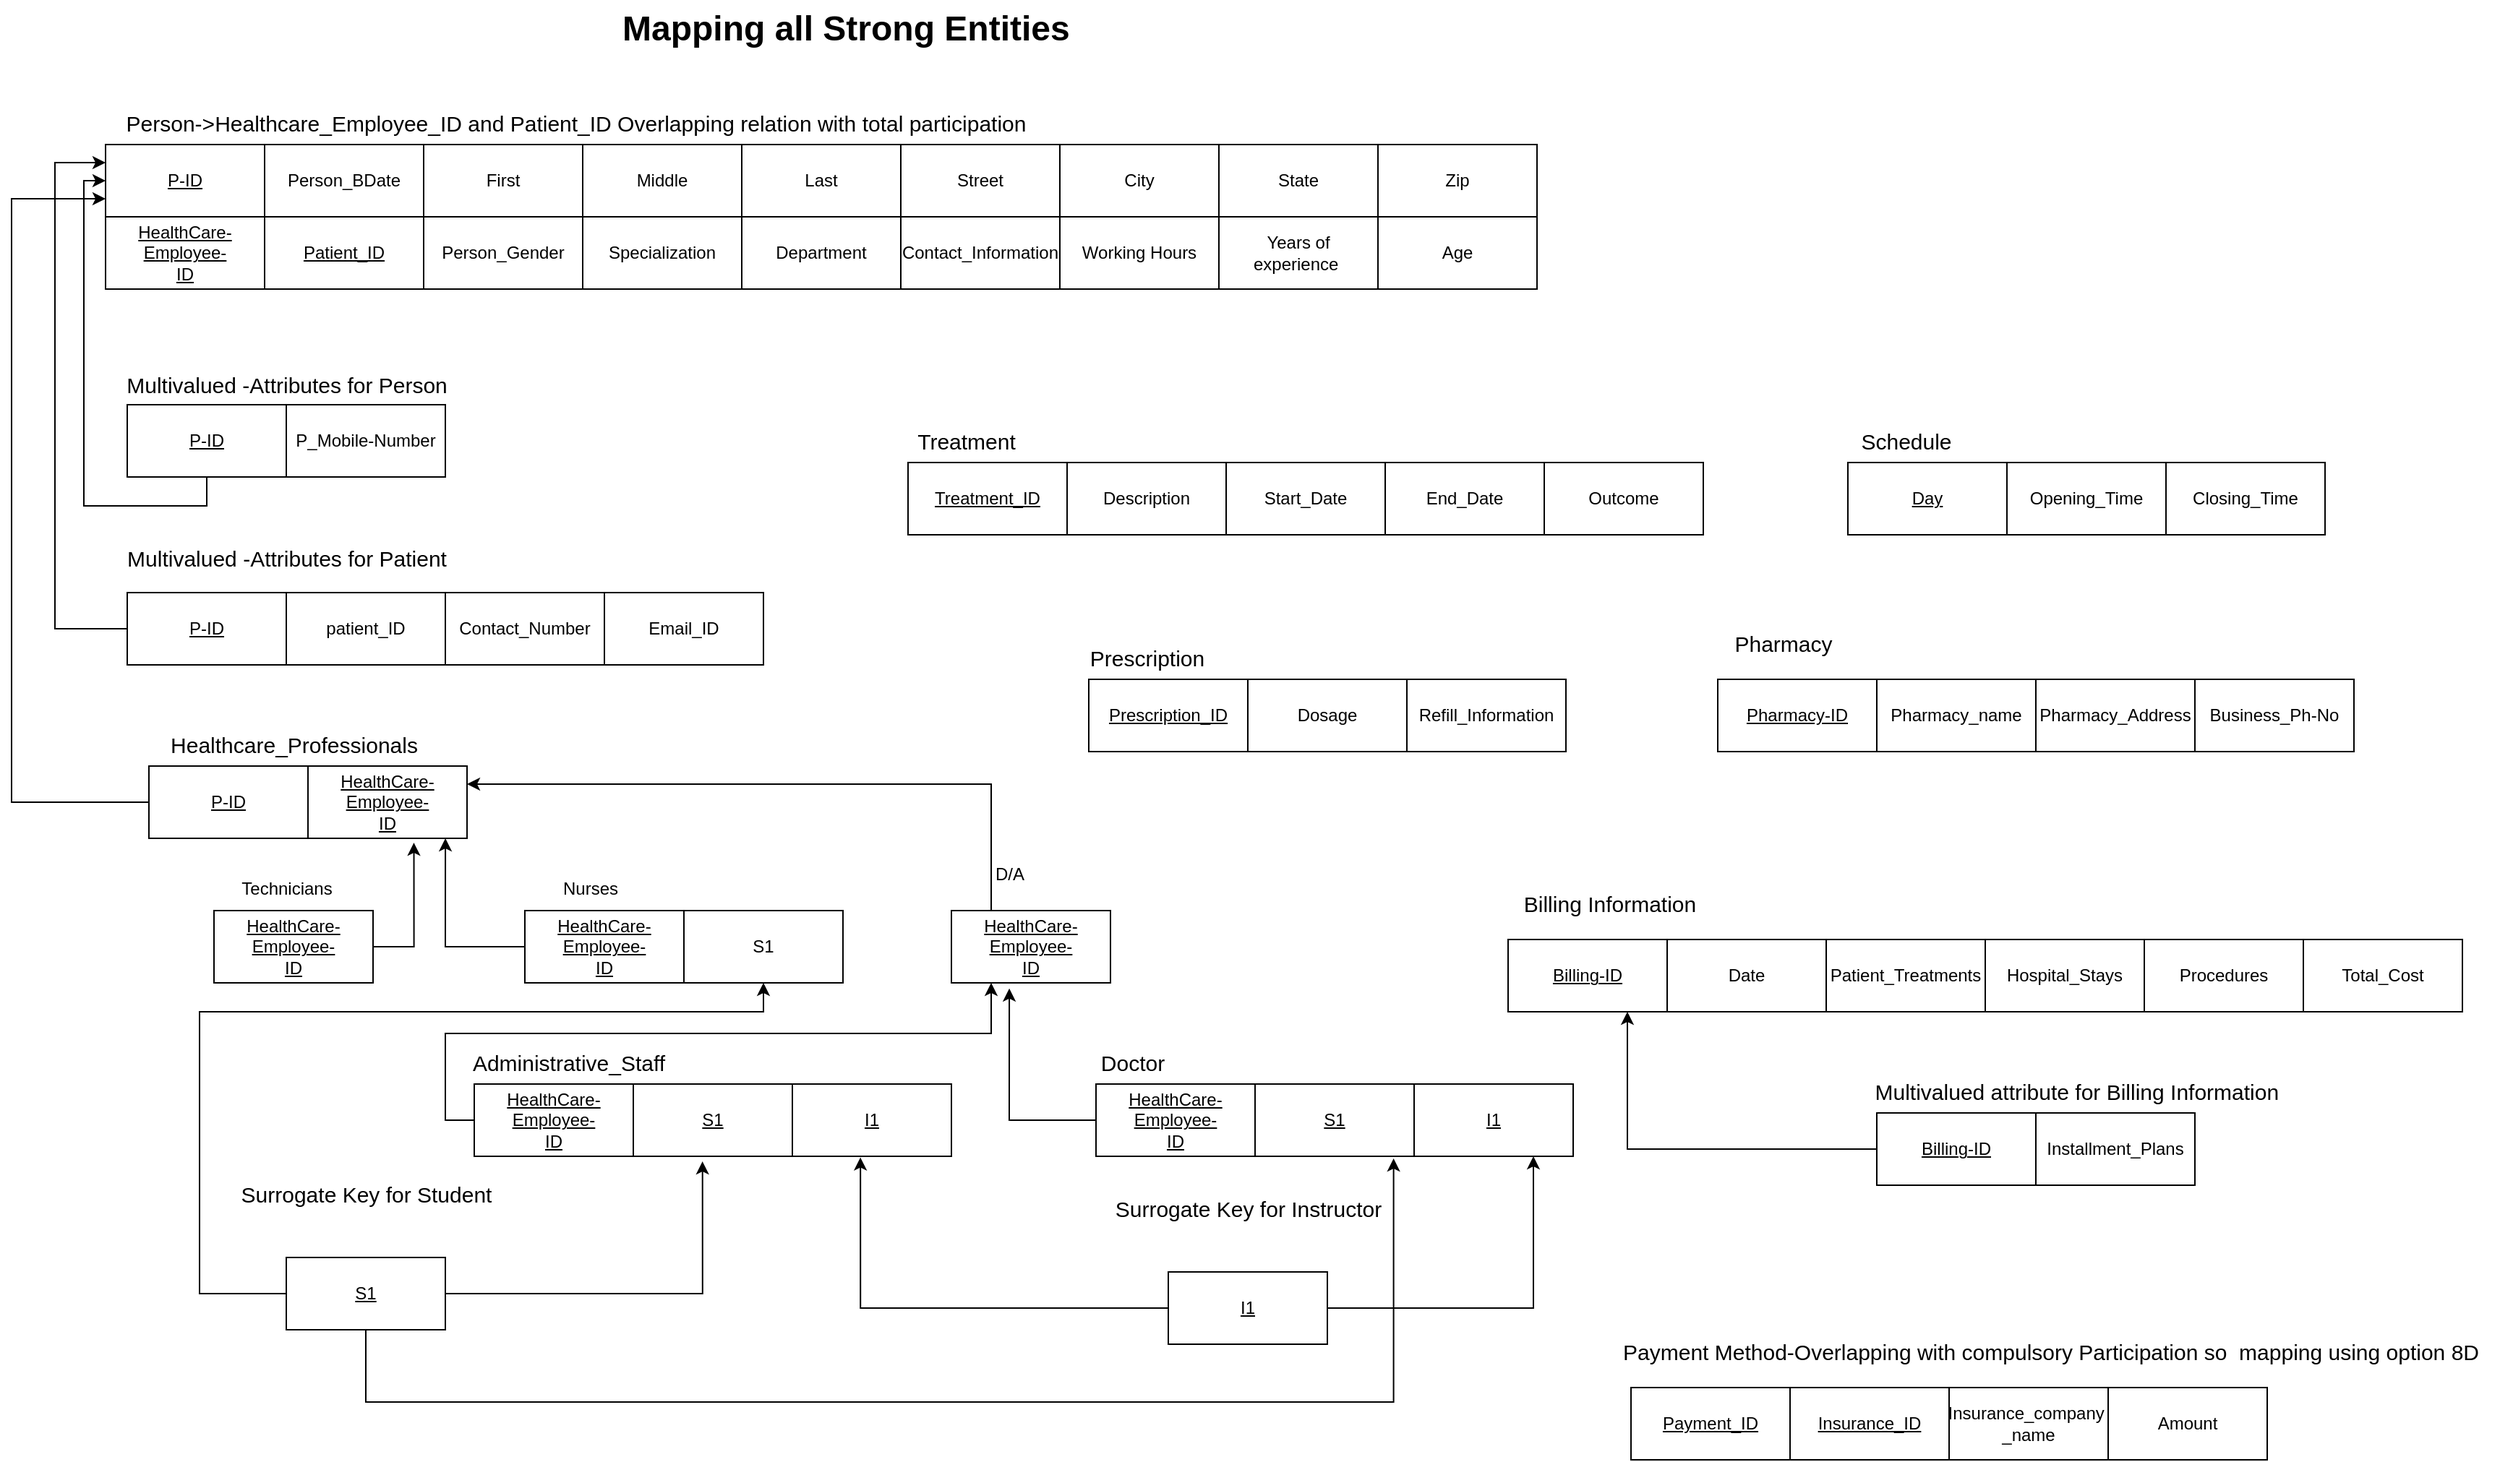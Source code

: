 <mxfile version="24.1.0" type="device">
  <diagram name="Page-1" id="EUW1Z4g2PXvwDeIXTHnB">
    <mxGraphModel dx="2759" dy="1187" grid="1" gridSize="10" guides="1" tooltips="1" connect="1" arrows="1" fold="1" page="1" pageScale="1" pageWidth="850" pageHeight="1100" math="0" shadow="0">
      <root>
        <mxCell id="0" />
        <mxCell id="1" parent="0" />
        <mxCell id="YUOWZxioSTdyBVPn-1Z8-24" value="Person_BDate" style="html=1;whiteSpace=wrap;" parent="1" vertex="1">
          <mxGeometry x="125" y="120" width="110" height="50" as="geometry" />
        </mxCell>
        <mxCell id="YUOWZxioSTdyBVPn-1Z8-25" value="Last" style="html=1;whiteSpace=wrap;" parent="1" vertex="1">
          <mxGeometry x="455" y="120" width="110" height="50" as="geometry" />
        </mxCell>
        <mxCell id="YUOWZxioSTdyBVPn-1Z8-26" value="&lt;u&gt;P-ID&lt;/u&gt;" style="html=1;whiteSpace=wrap;" parent="1" vertex="1">
          <mxGeometry x="15" y="120" width="110" height="50" as="geometry" />
        </mxCell>
        <mxCell id="YUOWZxioSTdyBVPn-1Z8-27" value="First" style="html=1;whiteSpace=wrap;" parent="1" vertex="1">
          <mxGeometry x="235" y="120" width="110" height="50" as="geometry" />
        </mxCell>
        <mxCell id="YUOWZxioSTdyBVPn-1Z8-28" value="Street" style="html=1;whiteSpace=wrap;" parent="1" vertex="1">
          <mxGeometry x="565" y="120" width="110" height="50" as="geometry" />
        </mxCell>
        <mxCell id="YUOWZxioSTdyBVPn-1Z8-29" value="Person_Gender" style="html=1;whiteSpace=wrap;" parent="1" vertex="1">
          <mxGeometry x="235" y="170" width="110" height="50" as="geometry" />
        </mxCell>
        <mxCell id="YUOWZxioSTdyBVPn-1Z8-30" value="Middle" style="html=1;whiteSpace=wrap;" parent="1" vertex="1">
          <mxGeometry x="345" y="120" width="110" height="50" as="geometry" />
        </mxCell>
        <mxCell id="YUOWZxioSTdyBVPn-1Z8-33" value="State" style="html=1;whiteSpace=wrap;" parent="1" vertex="1">
          <mxGeometry x="785" y="120" width="110" height="50" as="geometry" />
        </mxCell>
        <mxCell id="YUOWZxioSTdyBVPn-1Z8-34" value="Zip&lt;span style=&quot;color: rgba(0, 0, 0, 0); font-family: monospace; font-size: 0px; text-align: start; text-wrap: nowrap;&quot;&gt;%3CmxGraphModel%3E%3Croot%3E%3CmxCell%20id%3D%220%22%2F%3E%3CmxCell%20id%3D%221%22%20parent%3D%220%22%2F%3E%3CmxCell%20id%3D%222%22%20value%3D%22City%22%20style%3D%22html%3D1%3BwhiteSpace%3Dwrap%3B%22%20vertex%3D%221%22%20parent%3D%221%22%3E%3CmxGeometry%20x%3D%22675%22%20y%3D%22120%22%20width%3D%22110%22%20height%3D%2250%22%20as%3D%22geometry%22%2F%3E%3C%2FmxCell%3E%3C%2Froot%3E%3C%2FmxGraphModel%3E&lt;/span&gt;" style="html=1;whiteSpace=wrap;" parent="1" vertex="1">
          <mxGeometry x="895" y="120" width="110" height="50" as="geometry" />
        </mxCell>
        <mxCell id="YUOWZxioSTdyBVPn-1Z8-35" value="Working Hours" style="html=1;whiteSpace=wrap;" parent="1" vertex="1">
          <mxGeometry x="675" y="170" width="110" height="50" as="geometry" />
        </mxCell>
        <mxCell id="YUOWZxioSTdyBVPn-1Z8-36" value="Contact_Information" style="html=1;whiteSpace=wrap;" parent="1" vertex="1">
          <mxGeometry x="565" y="170" width="110" height="50" as="geometry" />
        </mxCell>
        <mxCell id="YUOWZxioSTdyBVPn-1Z8-37" value="City" style="html=1;whiteSpace=wrap;" parent="1" vertex="1">
          <mxGeometry x="675" y="120" width="110" height="50" as="geometry" />
        </mxCell>
        <mxCell id="YUOWZxioSTdyBVPn-1Z8-45" value="Department" style="html=1;whiteSpace=wrap;" parent="1" vertex="1">
          <mxGeometry x="455" y="170" width="110" height="50" as="geometry" />
        </mxCell>
        <mxCell id="YUOWZxioSTdyBVPn-1Z8-46" value="Specialization" style="html=1;whiteSpace=wrap;" parent="1" vertex="1">
          <mxGeometry x="345" y="170" width="110" height="50" as="geometry" />
        </mxCell>
        <mxCell id="YUOWZxioSTdyBVPn-1Z8-49" value="&lt;u&gt;HealthCare-&lt;/u&gt;&lt;div&gt;&lt;u&gt;Employee-&lt;/u&gt;&lt;/div&gt;&lt;div&gt;&lt;u&gt;ID&lt;/u&gt;&lt;/div&gt;" style="html=1;whiteSpace=wrap;" parent="1" vertex="1">
          <mxGeometry x="15" y="170" width="110" height="50" as="geometry" />
        </mxCell>
        <mxCell id="YUOWZxioSTdyBVPn-1Z8-54" value="Years of experience&amp;nbsp;" style="html=1;whiteSpace=wrap;" parent="1" vertex="1">
          <mxGeometry x="785" y="170" width="110" height="50" as="geometry" />
        </mxCell>
        <mxCell id="YUOWZxioSTdyBVPn-1Z8-55" value="Age" style="html=1;whiteSpace=wrap;" parent="1" vertex="1">
          <mxGeometry x="895" y="170" width="110" height="50" as="geometry" />
        </mxCell>
        <mxCell id="YUOWZxioSTdyBVPn-1Z8-56" value="&lt;u&gt;Patient_ID&lt;/u&gt;" style="html=1;whiteSpace=wrap;" parent="1" vertex="1">
          <mxGeometry x="125" y="170" width="110" height="50" as="geometry" />
        </mxCell>
        <mxCell id="YUOWZxioSTdyBVPn-1Z8-63" value="&lt;font style=&quot;font-size: 15px;&quot;&gt;Person-&amp;gt;Healthcare_Employee_ID and Patient_ID Overlapping relation with total participation&lt;/font&gt;" style="text;html=1;align=center;verticalAlign=middle;resizable=0;points=[];autosize=1;strokeColor=none;fillColor=none;" parent="1" vertex="1">
          <mxGeometry x="15" y="90" width="650" height="30" as="geometry" />
        </mxCell>
        <mxCell id="YUOWZxioSTdyBVPn-1Z8-64" value="&lt;font style=&quot;font-size: 15px;&quot;&gt;Multivalued -Attributes for Person&lt;/font&gt;&lt;div style=&quot;font-size: 15px;&quot;&gt;&lt;br&gt;&lt;/div&gt;" style="text;html=1;align=center;verticalAlign=middle;resizable=0;points=[];autosize=1;strokeColor=none;fillColor=none;" parent="1" vertex="1">
          <mxGeometry x="15" y="270" width="250" height="50" as="geometry" />
        </mxCell>
        <mxCell id="YUOWZxioSTdyBVPn-1Z8-67" style="edgeStyle=orthogonalEdgeStyle;rounded=0;orthogonalLoop=1;jettySize=auto;html=1;exitX=0.5;exitY=1;exitDx=0;exitDy=0;entryX=0;entryY=0.5;entryDx=0;entryDy=0;" parent="1" source="YUOWZxioSTdyBVPn-1Z8-65" target="YUOWZxioSTdyBVPn-1Z8-26" edge="1">
          <mxGeometry relative="1" as="geometry">
            <Array as="points">
              <mxPoint x="85" y="370" />
              <mxPoint y="370" />
              <mxPoint y="145" />
            </Array>
          </mxGeometry>
        </mxCell>
        <mxCell id="YUOWZxioSTdyBVPn-1Z8-65" value="&lt;u&gt;P-ID&lt;/u&gt;" style="html=1;whiteSpace=wrap;" parent="1" vertex="1">
          <mxGeometry x="30" y="300" width="110" height="50" as="geometry" />
        </mxCell>
        <mxCell id="YUOWZxioSTdyBVPn-1Z8-66" value="P_Mobile-Number" style="html=1;whiteSpace=wrap;" parent="1" vertex="1">
          <mxGeometry x="140" y="300" width="110" height="50" as="geometry" />
        </mxCell>
        <mxCell id="YUOWZxioSTdyBVPn-1Z8-69" value="Mapping all Strong Entities&amp;nbsp;" style="text;strokeColor=none;fillColor=none;html=1;fontSize=24;fontStyle=1;verticalAlign=middle;align=center;" parent="1" vertex="1">
          <mxGeometry x="480" y="20" width="100" height="40" as="geometry" />
        </mxCell>
        <mxCell id="YUOWZxioSTdyBVPn-1Z8-72" value="&lt;font style=&quot;font-size: 15px;&quot;&gt;Multivalued -Attributes for Patient&lt;/font&gt;&lt;div style=&quot;font-size: 15px;&quot;&gt;&lt;br&gt;&lt;/div&gt;" style="text;html=1;align=center;verticalAlign=middle;resizable=0;points=[];autosize=1;strokeColor=none;fillColor=none;" parent="1" vertex="1">
          <mxGeometry x="20" y="390" width="240" height="50" as="geometry" />
        </mxCell>
        <mxCell id="YUOWZxioSTdyBVPn-1Z8-78" style="edgeStyle=orthogonalEdgeStyle;rounded=0;orthogonalLoop=1;jettySize=auto;html=1;exitX=0;exitY=0.5;exitDx=0;exitDy=0;entryX=0;entryY=0.25;entryDx=0;entryDy=0;" parent="1" source="YUOWZxioSTdyBVPn-1Z8-73" target="YUOWZxioSTdyBVPn-1Z8-26" edge="1">
          <mxGeometry relative="1" as="geometry">
            <Array as="points">
              <mxPoint x="-20" y="455" />
              <mxPoint x="-20" y="133" />
            </Array>
          </mxGeometry>
        </mxCell>
        <mxCell id="YUOWZxioSTdyBVPn-1Z8-73" value="&lt;u&gt;P-ID&lt;/u&gt;" style="html=1;whiteSpace=wrap;" parent="1" vertex="1">
          <mxGeometry x="30" y="430" width="110" height="50" as="geometry" />
        </mxCell>
        <mxCell id="YUOWZxioSTdyBVPn-1Z8-75" value="Email_ID" style="html=1;whiteSpace=wrap;" parent="1" vertex="1">
          <mxGeometry x="360" y="430" width="110" height="50" as="geometry" />
        </mxCell>
        <mxCell id="YUOWZxioSTdyBVPn-1Z8-76" value="S1" style="html=1;whiteSpace=wrap;" parent="1" vertex="1">
          <mxGeometry x="415" y="650" width="110" height="50" as="geometry" />
        </mxCell>
        <mxCell id="YUOWZxioSTdyBVPn-1Z8-77" value="patient_ID" style="html=1;whiteSpace=wrap;" parent="1" vertex="1">
          <mxGeometry x="140" y="430" width="110" height="50" as="geometry" />
        </mxCell>
        <mxCell id="YUOWZxioSTdyBVPn-1Z8-79" value="&lt;div style=&quot;font-size: 15px;&quot;&gt;Surrogate Key for Instructor&lt;/div&gt;&lt;div style=&quot;font-size: 15px;&quot;&gt;&lt;br&gt;&lt;/div&gt;" style="text;html=1;align=center;verticalAlign=middle;resizable=0;points=[];autosize=1;strokeColor=none;fillColor=none;" parent="1" vertex="1">
          <mxGeometry x="700" y="840" width="210" height="50" as="geometry" />
        </mxCell>
        <mxCell id="4f5gSYD50Wr9FUfbMMi5-7" style="edgeStyle=orthogonalEdgeStyle;rounded=0;orthogonalLoop=1;jettySize=auto;html=1;exitX=1;exitY=0.5;exitDx=0;exitDy=0;entryX=0.75;entryY=1;entryDx=0;entryDy=0;" parent="1" source="YUOWZxioSTdyBVPn-1Z8-80" target="4f5gSYD50Wr9FUfbMMi5-1" edge="1">
          <mxGeometry relative="1" as="geometry" />
        </mxCell>
        <mxCell id="YUOWZxioSTdyBVPn-1Z8-80" value="&lt;u&gt;I1&lt;/u&gt;" style="html=1;whiteSpace=wrap;" parent="1" vertex="1">
          <mxGeometry x="750" y="900" width="110" height="50" as="geometry" />
        </mxCell>
        <mxCell id="YUOWZxioSTdyBVPn-1Z8-82" value="&lt;div style=&quot;font-size: 15px;&quot;&gt;Surrogate Key for Student&lt;/div&gt;&lt;div style=&quot;font-size: 15px;&quot;&gt;&lt;br&gt;&lt;/div&gt;" style="text;html=1;align=center;verticalAlign=middle;resizable=0;points=[];autosize=1;strokeColor=none;fillColor=none;" parent="1" vertex="1">
          <mxGeometry x="95" y="830" width="200" height="50" as="geometry" />
        </mxCell>
        <mxCell id="4f5gSYD50Wr9FUfbMMi5-16" style="edgeStyle=orthogonalEdgeStyle;rounded=0;orthogonalLoop=1;jettySize=auto;html=1;exitX=0;exitY=0.5;exitDx=0;exitDy=0;entryX=0.5;entryY=1;entryDx=0;entryDy=0;" parent="1" source="YUOWZxioSTdyBVPn-1Z8-83" target="YUOWZxioSTdyBVPn-1Z8-76" edge="1">
          <mxGeometry relative="1" as="geometry">
            <Array as="points">
              <mxPoint x="80" y="915" />
              <mxPoint x="80" y="720" />
              <mxPoint x="470" y="720" />
            </Array>
          </mxGeometry>
        </mxCell>
        <mxCell id="YUOWZxioSTdyBVPn-1Z8-83" value="&lt;u&gt;S1&lt;/u&gt;" style="html=1;whiteSpace=wrap;" parent="1" vertex="1">
          <mxGeometry x="140" y="890" width="110" height="50" as="geometry" />
        </mxCell>
        <mxCell id="4f5gSYD50Wr9FUfbMMi5-13" style="edgeStyle=orthogonalEdgeStyle;rounded=0;orthogonalLoop=1;jettySize=auto;html=1;exitX=0;exitY=0.5;exitDx=0;exitDy=0;entryX=0.25;entryY=1;entryDx=0;entryDy=0;" parent="1" source="YUOWZxioSTdyBVPn-1Z8-84" target="YUOWZxioSTdyBVPn-1Z8-94" edge="1">
          <mxGeometry relative="1" as="geometry" />
        </mxCell>
        <mxCell id="YUOWZxioSTdyBVPn-1Z8-84" value="&lt;u&gt;HealthCare-&lt;/u&gt;&lt;div&gt;&lt;u&gt;Employee-&lt;/u&gt;&lt;/div&gt;&lt;div&gt;&lt;u&gt;ID&lt;/u&gt;&lt;/div&gt;" style="html=1;whiteSpace=wrap;" parent="1" vertex="1">
          <mxGeometry x="270" y="770" width="110" height="50" as="geometry" />
        </mxCell>
        <mxCell id="YUOWZxioSTdyBVPn-1Z8-85" value="&lt;u&gt;HealthCare-&lt;/u&gt;&lt;div&gt;&lt;u&gt;Employee-&lt;/u&gt;&lt;/div&gt;&lt;div&gt;&lt;u&gt;ID&lt;/u&gt;&lt;/div&gt;" style="html=1;whiteSpace=wrap;" parent="1" vertex="1">
          <mxGeometry x="305" y="650" width="110" height="50" as="geometry" />
        </mxCell>
        <mxCell id="YUOWZxioSTdyBVPn-1Z8-86" value="&lt;u&gt;HealthCare-&lt;/u&gt;&lt;div&gt;&lt;u&gt;Employee-&lt;/u&gt;&lt;/div&gt;&lt;div&gt;&lt;u&gt;ID&lt;/u&gt;&lt;/div&gt;" style="html=1;whiteSpace=wrap;" parent="1" vertex="1">
          <mxGeometry x="155" y="550" width="110" height="50" as="geometry" />
        </mxCell>
        <mxCell id="YUOWZxioSTdyBVPn-1Z8-87" value="&lt;u&gt;HealthCare-&lt;/u&gt;&lt;div&gt;&lt;u&gt;Employee-&lt;/u&gt;&lt;/div&gt;&lt;div&gt;&lt;u&gt;ID&lt;/u&gt;&lt;/div&gt;" style="html=1;whiteSpace=wrap;" parent="1" vertex="1">
          <mxGeometry x="90" y="650" width="110" height="50" as="geometry" />
        </mxCell>
        <mxCell id="YUOWZxioSTdyBVPn-1Z8-88" value="&lt;div style=&quot;font-size: 15px;&quot;&gt;Healthcare_Professionals&lt;/div&gt;" style="text;html=1;align=center;verticalAlign=middle;resizable=0;points=[];autosize=1;strokeColor=none;fillColor=none;" parent="1" vertex="1">
          <mxGeometry x="50" y="520" width="190" height="30" as="geometry" />
        </mxCell>
        <mxCell id="4f5gSYD50Wr9FUfbMMi5-15" style="edgeStyle=orthogonalEdgeStyle;rounded=0;orthogonalLoop=1;jettySize=auto;html=1;exitX=0;exitY=0.5;exitDx=0;exitDy=0;entryX=0;entryY=0.75;entryDx=0;entryDy=0;" parent="1" source="YUOWZxioSTdyBVPn-1Z8-89" target="YUOWZxioSTdyBVPn-1Z8-26" edge="1">
          <mxGeometry relative="1" as="geometry">
            <Array as="points">
              <mxPoint x="-50" y="575" />
              <mxPoint x="-50" y="157" />
            </Array>
          </mxGeometry>
        </mxCell>
        <mxCell id="YUOWZxioSTdyBVPn-1Z8-89" value="&lt;u&gt;P-ID&lt;/u&gt;" style="html=1;whiteSpace=wrap;" parent="1" vertex="1">
          <mxGeometry x="45" y="550" width="110" height="50" as="geometry" />
        </mxCell>
        <mxCell id="YUOWZxioSTdyBVPn-1Z8-90" value="Technicians" style="text;html=1;align=center;verticalAlign=middle;resizable=0;points=[];autosize=1;strokeColor=none;fillColor=none;" parent="1" vertex="1">
          <mxGeometry x="95" y="620" width="90" height="30" as="geometry" />
        </mxCell>
        <mxCell id="YUOWZxioSTdyBVPn-1Z8-92" value="Nurses" style="text;html=1;align=center;verticalAlign=middle;resizable=0;points=[];autosize=1;strokeColor=none;fillColor=none;" parent="1" vertex="1">
          <mxGeometry x="320" y="620" width="60" height="30" as="geometry" />
        </mxCell>
        <mxCell id="YUOWZxioSTdyBVPn-1Z8-93" value="D/A" style="text;html=1;align=center;verticalAlign=middle;resizable=0;points=[];autosize=1;strokeColor=none;fillColor=none;" parent="1" vertex="1">
          <mxGeometry x="620" y="610" width="40" height="30" as="geometry" />
        </mxCell>
        <mxCell id="4f5gSYD50Wr9FUfbMMi5-10" style="edgeStyle=orthogonalEdgeStyle;rounded=0;orthogonalLoop=1;jettySize=auto;html=1;exitX=0.25;exitY=0;exitDx=0;exitDy=0;entryX=1;entryY=0.25;entryDx=0;entryDy=0;" parent="1" source="YUOWZxioSTdyBVPn-1Z8-94" target="YUOWZxioSTdyBVPn-1Z8-86" edge="1">
          <mxGeometry relative="1" as="geometry" />
        </mxCell>
        <mxCell id="YUOWZxioSTdyBVPn-1Z8-94" value="&lt;u&gt;HealthCare-&lt;/u&gt;&lt;div&gt;&lt;u&gt;Employee-&lt;/u&gt;&lt;/div&gt;&lt;div&gt;&lt;u&gt;ID&lt;/u&gt;&lt;/div&gt;" style="html=1;whiteSpace=wrap;" parent="1" vertex="1">
          <mxGeometry x="600" y="650" width="110" height="50" as="geometry" />
        </mxCell>
        <mxCell id="YUOWZxioSTdyBVPn-1Z8-95" value="&lt;u&gt;HealthCare-&lt;/u&gt;&lt;div&gt;&lt;u&gt;Employee-&lt;/u&gt;&lt;/div&gt;&lt;div&gt;&lt;u&gt;ID&lt;/u&gt;&lt;/div&gt;" style="html=1;whiteSpace=wrap;" parent="1" vertex="1">
          <mxGeometry x="700" y="770" width="110" height="50" as="geometry" />
        </mxCell>
        <mxCell id="YUOWZxioSTdyBVPn-1Z8-96" value="&lt;div style=&quot;font-size: 15px;&quot;&gt;Administrative_Staff&lt;/div&gt;" style="text;html=1;align=center;verticalAlign=middle;resizable=0;points=[];autosize=1;strokeColor=none;fillColor=none;" parent="1" vertex="1">
          <mxGeometry x="255" y="740" width="160" height="30" as="geometry" />
        </mxCell>
        <mxCell id="YUOWZxioSTdyBVPn-1Z8-97" value="&lt;div style=&quot;font-size: 15px;&quot;&gt;Doctor&lt;/div&gt;" style="text;html=1;align=center;verticalAlign=middle;resizable=0;points=[];autosize=1;strokeColor=none;fillColor=none;" parent="1" vertex="1">
          <mxGeometry x="690" y="740" width="70" height="30" as="geometry" />
        </mxCell>
        <mxCell id="YUOWZxioSTdyBVPn-1Z8-98" value="Contact_Number" style="html=1;whiteSpace=wrap;" parent="1" vertex="1">
          <mxGeometry x="250" y="430" width="110" height="50" as="geometry" />
        </mxCell>
        <mxCell id="YUOWZxioSTdyBVPn-1Z8-99" value="&lt;u&gt;S1&lt;/u&gt;" style="html=1;whiteSpace=wrap;" parent="1" vertex="1">
          <mxGeometry x="380" y="770" width="110" height="50" as="geometry" />
        </mxCell>
        <mxCell id="YUOWZxioSTdyBVPn-1Z8-100" value="&lt;u&gt;I1&lt;/u&gt;" style="html=1;whiteSpace=wrap;" parent="1" vertex="1">
          <mxGeometry x="490" y="770" width="110" height="50" as="geometry" />
        </mxCell>
        <mxCell id="YUOWZxioSTdyBVPn-1Z8-101" value="&lt;u&gt;S1&lt;/u&gt;" style="html=1;whiteSpace=wrap;" parent="1" vertex="1">
          <mxGeometry x="810" y="770" width="110" height="50" as="geometry" />
        </mxCell>
        <mxCell id="4f5gSYD50Wr9FUfbMMi5-1" value="&lt;u&gt;I1&lt;/u&gt;" style="html=1;whiteSpace=wrap;" parent="1" vertex="1">
          <mxGeometry x="920" y="770" width="110" height="50" as="geometry" />
        </mxCell>
        <mxCell id="4f5gSYD50Wr9FUfbMMi5-3" style="edgeStyle=orthogonalEdgeStyle;rounded=0;orthogonalLoop=1;jettySize=auto;html=1;exitX=1;exitY=0.5;exitDx=0;exitDy=0;entryX=0.435;entryY=1.071;entryDx=0;entryDy=0;entryPerimeter=0;" parent="1" source="YUOWZxioSTdyBVPn-1Z8-83" target="YUOWZxioSTdyBVPn-1Z8-99" edge="1">
          <mxGeometry relative="1" as="geometry" />
        </mxCell>
        <mxCell id="4f5gSYD50Wr9FUfbMMi5-4" style="edgeStyle=orthogonalEdgeStyle;rounded=0;orthogonalLoop=1;jettySize=auto;html=1;exitX=0;exitY=0.5;exitDx=0;exitDy=0;entryX=0.428;entryY=1.016;entryDx=0;entryDy=0;entryPerimeter=0;" parent="1" source="YUOWZxioSTdyBVPn-1Z8-80" target="YUOWZxioSTdyBVPn-1Z8-100" edge="1">
          <mxGeometry relative="1" as="geometry" />
        </mxCell>
        <mxCell id="4f5gSYD50Wr9FUfbMMi5-6" style="edgeStyle=orthogonalEdgeStyle;rounded=0;orthogonalLoop=1;jettySize=auto;html=1;exitX=0.5;exitY=1;exitDx=0;exitDy=0;entryX=0.871;entryY=1.03;entryDx=0;entryDy=0;entryPerimeter=0;" parent="1" source="YUOWZxioSTdyBVPn-1Z8-83" target="YUOWZxioSTdyBVPn-1Z8-101" edge="1">
          <mxGeometry relative="1" as="geometry">
            <Array as="points">
              <mxPoint x="195" y="990" />
              <mxPoint x="906" y="990" />
            </Array>
          </mxGeometry>
        </mxCell>
        <mxCell id="4f5gSYD50Wr9FUfbMMi5-8" style="edgeStyle=orthogonalEdgeStyle;rounded=0;orthogonalLoop=1;jettySize=auto;html=1;exitX=1;exitY=0.5;exitDx=0;exitDy=0;entryX=0.666;entryY=1.061;entryDx=0;entryDy=0;entryPerimeter=0;" parent="1" source="YUOWZxioSTdyBVPn-1Z8-87" target="YUOWZxioSTdyBVPn-1Z8-86" edge="1">
          <mxGeometry relative="1" as="geometry" />
        </mxCell>
        <mxCell id="4f5gSYD50Wr9FUfbMMi5-9" style="edgeStyle=orthogonalEdgeStyle;rounded=0;orthogonalLoop=1;jettySize=auto;html=1;exitX=0;exitY=0.5;exitDx=0;exitDy=0;entryX=0.864;entryY=1;entryDx=0;entryDy=0;entryPerimeter=0;" parent="1" source="YUOWZxioSTdyBVPn-1Z8-85" target="YUOWZxioSTdyBVPn-1Z8-86" edge="1">
          <mxGeometry relative="1" as="geometry" />
        </mxCell>
        <mxCell id="4f5gSYD50Wr9FUfbMMi5-11" style="edgeStyle=orthogonalEdgeStyle;rounded=0;orthogonalLoop=1;jettySize=auto;html=1;exitX=0;exitY=0.5;exitDx=0;exitDy=0;entryX=0.364;entryY=1.078;entryDx=0;entryDy=0;entryPerimeter=0;" parent="1" source="YUOWZxioSTdyBVPn-1Z8-95" target="YUOWZxioSTdyBVPn-1Z8-94" edge="1">
          <mxGeometry relative="1" as="geometry" />
        </mxCell>
        <mxCell id="4f5gSYD50Wr9FUfbMMi5-17" value="&lt;div style=&quot;font-size: 15px;&quot;&gt;Treatment&lt;/div&gt;" style="text;html=1;align=center;verticalAlign=middle;resizable=0;points=[];autosize=1;strokeColor=none;fillColor=none;" parent="1" vertex="1">
          <mxGeometry x="565" y="310" width="90" height="30" as="geometry" />
        </mxCell>
        <mxCell id="4f5gSYD50Wr9FUfbMMi5-18" value="Description" style="html=1;whiteSpace=wrap;" parent="1" vertex="1">
          <mxGeometry x="680" y="340" width="110" height="50" as="geometry" />
        </mxCell>
        <mxCell id="4f5gSYD50Wr9FUfbMMi5-20" value="&lt;u&gt;Treatment_ID&lt;/u&gt;" style="html=1;whiteSpace=wrap;" parent="1" vertex="1">
          <mxGeometry x="570" y="340" width="110" height="50" as="geometry" />
        </mxCell>
        <mxCell id="4f5gSYD50Wr9FUfbMMi5-21" value="Start_Date" style="html=1;whiteSpace=wrap;" parent="1" vertex="1">
          <mxGeometry x="790" y="340" width="110" height="50" as="geometry" />
        </mxCell>
        <mxCell id="4f5gSYD50Wr9FUfbMMi5-22" value="End_Date" style="html=1;whiteSpace=wrap;" parent="1" vertex="1">
          <mxGeometry x="900" y="340" width="110" height="50" as="geometry" />
        </mxCell>
        <mxCell id="4f5gSYD50Wr9FUfbMMi5-23" value="Outcome" style="html=1;whiteSpace=wrap;" parent="1" vertex="1">
          <mxGeometry x="1010" y="340" width="110" height="50" as="geometry" />
        </mxCell>
        <mxCell id="4f5gSYD50Wr9FUfbMMi5-24" value="&lt;div style=&quot;font-size: 15px;&quot;&gt;Prescription&lt;/div&gt;" style="text;html=1;align=center;verticalAlign=middle;resizable=0;points=[];autosize=1;strokeColor=none;fillColor=none;" parent="1" vertex="1">
          <mxGeometry x="685" y="460" width="100" height="30" as="geometry" />
        </mxCell>
        <mxCell id="4f5gSYD50Wr9FUfbMMi5-25" value="Dosage" style="html=1;whiteSpace=wrap;" parent="1" vertex="1">
          <mxGeometry x="805" y="490" width="110" height="50" as="geometry" />
        </mxCell>
        <mxCell id="4f5gSYD50Wr9FUfbMMi5-26" value="&lt;u&gt;Prescription_ID&lt;/u&gt;" style="html=1;whiteSpace=wrap;" parent="1" vertex="1">
          <mxGeometry x="695" y="490" width="110" height="50" as="geometry" />
        </mxCell>
        <mxCell id="4f5gSYD50Wr9FUfbMMi5-27" value="Refill_Information" style="html=1;whiteSpace=wrap;" parent="1" vertex="1">
          <mxGeometry x="915" y="490" width="110" height="50" as="geometry" />
        </mxCell>
        <mxCell id="4f5gSYD50Wr9FUfbMMi5-30" value="&lt;div style=&quot;font-size: 15px;&quot;&gt;Schedule&lt;/div&gt;" style="text;html=1;align=center;verticalAlign=middle;resizable=0;points=[];autosize=1;strokeColor=none;fillColor=none;" parent="1" vertex="1">
          <mxGeometry x="1215" y="310" width="90" height="30" as="geometry" />
        </mxCell>
        <mxCell id="4f5gSYD50Wr9FUfbMMi5-31" value="Opening_Time" style="html=1;whiteSpace=wrap;" parent="1" vertex="1">
          <mxGeometry x="1330" y="340" width="110" height="50" as="geometry" />
        </mxCell>
        <mxCell id="4f5gSYD50Wr9FUfbMMi5-32" value="&lt;u&gt;Day&lt;/u&gt;" style="html=1;whiteSpace=wrap;" parent="1" vertex="1">
          <mxGeometry x="1220" y="340" width="110" height="50" as="geometry" />
        </mxCell>
        <mxCell id="4f5gSYD50Wr9FUfbMMi5-33" value="Closing_Time" style="html=1;whiteSpace=wrap;" parent="1" vertex="1">
          <mxGeometry x="1440" y="340" width="110" height="50" as="geometry" />
        </mxCell>
        <mxCell id="4f5gSYD50Wr9FUfbMMi5-34" value="Pharmacy_name" style="html=1;whiteSpace=wrap;" parent="1" vertex="1">
          <mxGeometry x="1240" y="490" width="110" height="50" as="geometry" />
        </mxCell>
        <mxCell id="4f5gSYD50Wr9FUfbMMi5-35" value="&lt;u&gt;Pharmacy-ID&lt;/u&gt;" style="html=1;whiteSpace=wrap;" parent="1" vertex="1">
          <mxGeometry x="1130" y="490" width="110" height="50" as="geometry" />
        </mxCell>
        <mxCell id="4f5gSYD50Wr9FUfbMMi5-36" value="Pharmacy_Address" style="html=1;whiteSpace=wrap;" parent="1" vertex="1">
          <mxGeometry x="1350" y="490" width="110" height="50" as="geometry" />
        </mxCell>
        <mxCell id="4f5gSYD50Wr9FUfbMMi5-37" value="Business_Ph-No" style="html=1;whiteSpace=wrap;" parent="1" vertex="1">
          <mxGeometry x="1460" y="490" width="110" height="50" as="geometry" />
        </mxCell>
        <mxCell id="4f5gSYD50Wr9FUfbMMi5-39" value="&lt;div style=&quot;font-size: 15px;&quot;&gt;Pharmacy&lt;/div&gt;" style="text;html=1;align=center;verticalAlign=middle;resizable=0;points=[];autosize=1;strokeColor=none;fillColor=none;" parent="1" vertex="1">
          <mxGeometry x="1130" y="450" width="90" height="30" as="geometry" />
        </mxCell>
        <mxCell id="4f5gSYD50Wr9FUfbMMi5-41" value="Date" style="html=1;whiteSpace=wrap;" parent="1" vertex="1">
          <mxGeometry x="1095" y="670" width="110" height="50" as="geometry" />
        </mxCell>
        <mxCell id="4f5gSYD50Wr9FUfbMMi5-42" value="&lt;u&gt;Billing-ID&lt;/u&gt;" style="html=1;whiteSpace=wrap;" parent="1" vertex="1">
          <mxGeometry x="985" y="670" width="110" height="50" as="geometry" />
        </mxCell>
        <mxCell id="4f5gSYD50Wr9FUfbMMi5-43" value="Patient_Treatments" style="html=1;whiteSpace=wrap;" parent="1" vertex="1">
          <mxGeometry x="1205" y="670" width="110" height="50" as="geometry" />
        </mxCell>
        <mxCell id="4f5gSYD50Wr9FUfbMMi5-44" value="&lt;div style=&quot;font-size: 15px;&quot;&gt;Billing Information&lt;/div&gt;" style="text;html=1;align=center;verticalAlign=middle;resizable=0;points=[];autosize=1;strokeColor=none;fillColor=none;" parent="1" vertex="1">
          <mxGeometry x="985" y="630" width="140" height="30" as="geometry" />
        </mxCell>
        <mxCell id="4f5gSYD50Wr9FUfbMMi5-47" value="Procedures" style="html=1;whiteSpace=wrap;" parent="1" vertex="1">
          <mxGeometry x="1425" y="670" width="110" height="50" as="geometry" />
        </mxCell>
        <mxCell id="4f5gSYD50Wr9FUfbMMi5-48" value="Hospital_Stays" style="html=1;whiteSpace=wrap;" parent="1" vertex="1">
          <mxGeometry x="1315" y="670" width="110" height="50" as="geometry" />
        </mxCell>
        <mxCell id="4f5gSYD50Wr9FUfbMMi5-49" value="Total_Cost" style="html=1;whiteSpace=wrap;" parent="1" vertex="1">
          <mxGeometry x="1535" y="670" width="110" height="50" as="geometry" />
        </mxCell>
        <mxCell id="4f5gSYD50Wr9FUfbMMi5-50" value="&lt;div style=&quot;font-size: 15px;&quot;&gt;Multivalued attribute for Billing Information&amp;nbsp;&lt;/div&gt;" style="text;html=1;align=center;verticalAlign=middle;resizable=0;points=[];autosize=1;strokeColor=none;fillColor=none;" parent="1" vertex="1">
          <mxGeometry x="1225" y="760" width="310" height="30" as="geometry" />
        </mxCell>
        <mxCell id="4f5gSYD50Wr9FUfbMMi5-51" value="Installment_Plans" style="html=1;whiteSpace=wrap;" parent="1" vertex="1">
          <mxGeometry x="1350" y="790" width="110" height="50" as="geometry" />
        </mxCell>
        <mxCell id="4f5gSYD50Wr9FUfbMMi5-55" style="edgeStyle=orthogonalEdgeStyle;rounded=0;orthogonalLoop=1;jettySize=auto;html=1;exitX=0;exitY=0.5;exitDx=0;exitDy=0;entryX=0.75;entryY=1;entryDx=0;entryDy=0;" parent="1" source="4f5gSYD50Wr9FUfbMMi5-52" target="4f5gSYD50Wr9FUfbMMi5-42" edge="1">
          <mxGeometry relative="1" as="geometry" />
        </mxCell>
        <mxCell id="4f5gSYD50Wr9FUfbMMi5-52" value="&lt;u&gt;Billing-ID&lt;/u&gt;" style="html=1;whiteSpace=wrap;" parent="1" vertex="1">
          <mxGeometry x="1240" y="790" width="110" height="50" as="geometry" />
        </mxCell>
        <mxCell id="4f5gSYD50Wr9FUfbMMi5-56" value="&lt;u&gt;Insurance_ID&lt;/u&gt;" style="html=1;whiteSpace=wrap;" parent="1" vertex="1">
          <mxGeometry x="1180" y="980" width="110" height="50" as="geometry" />
        </mxCell>
        <mxCell id="4f5gSYD50Wr9FUfbMMi5-57" value="&lt;u&gt;Payment_ID&lt;/u&gt;" style="html=1;whiteSpace=wrap;" parent="1" vertex="1">
          <mxGeometry x="1070" y="980" width="110" height="50" as="geometry" />
        </mxCell>
        <mxCell id="4f5gSYD50Wr9FUfbMMi5-58" value="Insurance_company&amp;nbsp;&lt;div&gt;_name&lt;/div&gt;" style="html=1;whiteSpace=wrap;" parent="1" vertex="1">
          <mxGeometry x="1290" y="980" width="110" height="50" as="geometry" />
        </mxCell>
        <mxCell id="4f5gSYD50Wr9FUfbMMi5-59" value="&lt;div style=&quot;font-size: 15px;&quot;&gt;Payment Method-Overlapping with compulsory Participation so&amp;nbsp; mapping using option 8D&lt;/div&gt;" style="text;html=1;align=center;verticalAlign=middle;resizable=0;points=[];autosize=1;strokeColor=none;fillColor=none;" parent="1" vertex="1">
          <mxGeometry x="1050" y="940" width="620" height="30" as="geometry" />
        </mxCell>
        <mxCell id="4f5gSYD50Wr9FUfbMMi5-61" value="Amount" style="html=1;whiteSpace=wrap;" parent="1" vertex="1">
          <mxGeometry x="1400" y="980" width="110" height="50" as="geometry" />
        </mxCell>
      </root>
    </mxGraphModel>
  </diagram>
</mxfile>
